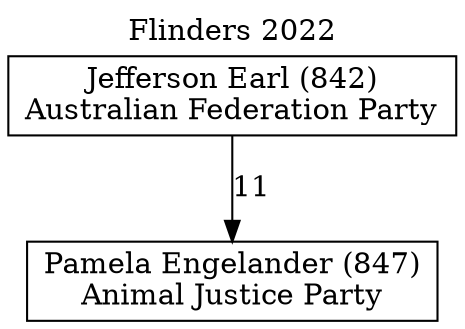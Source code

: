 // House preference flow
digraph "Pamela Engelander (847)_Flinders_2022" {
	graph [label="Flinders 2022" labelloc=t mclimit=2]
	node [shape=box]
	"Pamela Engelander (847)" [label="Pamela Engelander (847)
Animal Justice Party"]
	"Jefferson Earl (842)" [label="Jefferson Earl (842)
Australian Federation Party"]
	"Jefferson Earl (842)" -> "Pamela Engelander (847)" [label=11]
}
